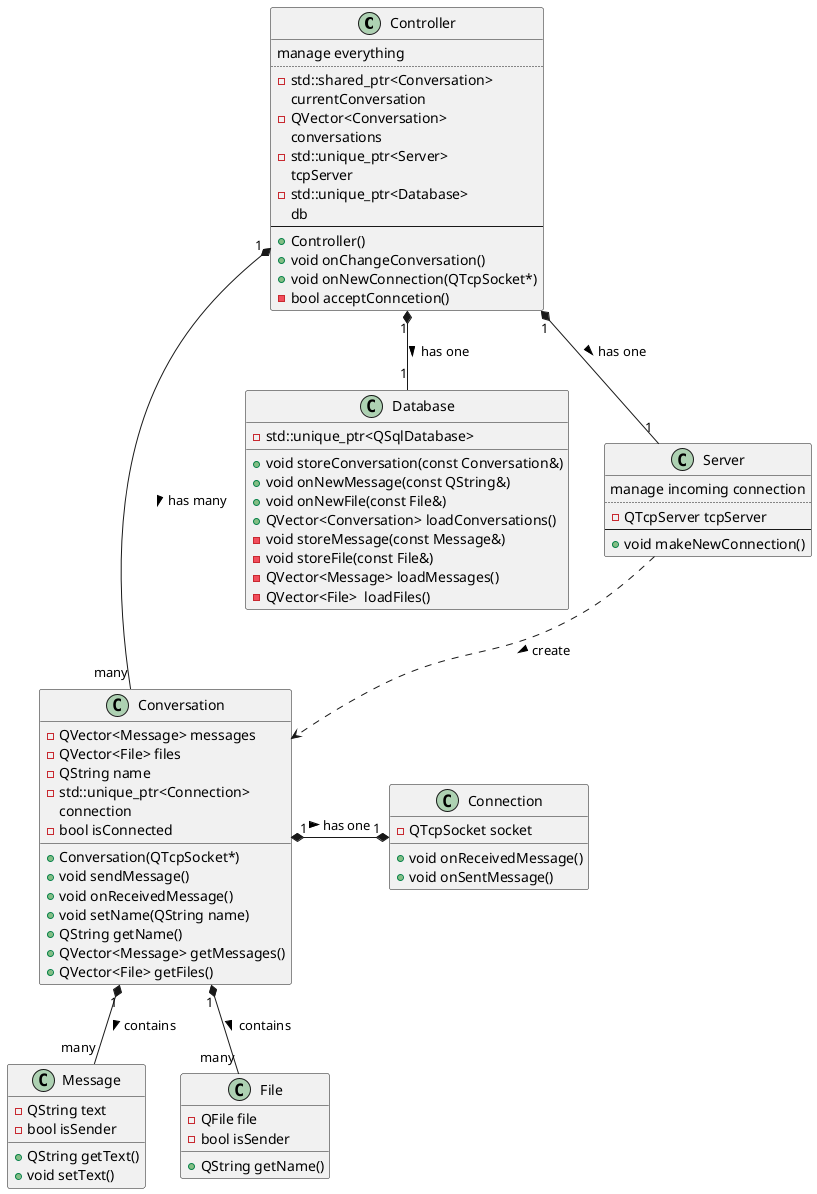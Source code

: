 
@startuml

class Controller
class Database
class Conversation
class Message
class Server
class Connection
class File

Controller "1" *-- "many" Conversation : has many >
Controller "1" *-- "1" Database : has one >
Controller "1" *-- "1" Server : has one >
Conversation "1" *-- "many" Message : contains >
Conversation "1" *-- "many" File : contains >
Server ..> Conversation : create >
Conversation "1" *-* "1" Connection : has one >

class Controller {
manage everything
..
-std::shared_ptr<Conversation>
currentConversation
-QVector<Conversation>
conversations
-std::unique_ptr<Server>
tcpServer
-std::unique_ptr<Database>
db
--
+Controller()
+void onChangeConversation()
+void onNewConnection(QTcpSocket*)
-bool acceptConncetion()
}

class Conversation {
+Conversation(QTcpSocket*)
+void sendMessage()
+void onReceivedMessage()
+void setName(QString name)
+QString getName()
+QVector<Message> getMessages()
+QVector<File> getFiles()
-QVector<Message> messages
-QVector<File> files
-QString name
-std::unique_ptr<Connection>
connection
-bool isConnected
}

class Message {
+QString getText()
+void setText()
-QString text
-bool isSender
}

class Server {
manage incoming connection
..
-QTcpServer tcpServer
--
+void makeNewConnection()
}

class Connection {
+void onReceivedMessage()
+void onSentMessage()
-QTcpSocket socket
}

class File {
+QString getName()
-QFile file
-bool isSender
}

class Database {
-std::unique_ptr<QSqlDatabase>
+void storeConversation(const Conversation&)
+void onNewMessage(const QString&)
+void onNewFile(const File&)
+QVector<Conversation> loadConversations()
-void storeMessage(const Message&)
-void storeFile(const File&)
-QVector<Message> loadMessages()
-QVector<File>  loadFiles()
}

@enduml
